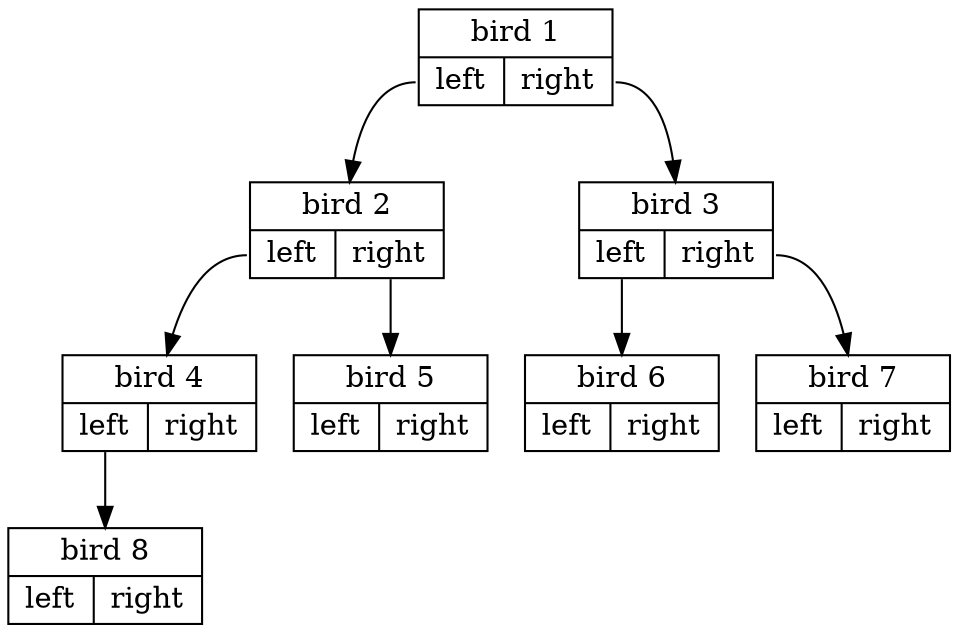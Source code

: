 digraph {

"p1" [
        label = "{bird 1 |{<f7>left|<f8>right}}"
        shape = "record"
        ];
p1:f7 -> p2;
p1:f8 -> p3;
"p2" [
        label = "{bird 2|{<f7>left|<f8>right}}"
        shape = "record"
        ];
p2:f7 -> p4;
p2:f8 -> p5;
"p3" [
        label = "{bird 3|{<f7>left|<f8>right}}"
        shape = "record"
        ];
p3:f7 -> p6;
p3:f8 -> p7;
"p4" [
        label = "{bird 4|{<f7>left|<f8>right}}"
        shape = "record"
        ];
p4:f7 -> p8;
"p5" [
        label = "{bird 5|{<f7>left|<f8>right}}"
        shape = "record"
        ];
"p6" [
        label = "{bird 6|{<f7>left|<f8>right}}"
        shape = "record"
        ];
"p7" [
        label = "{bird 7|{<f7>left|<f8>right}}"
        shape = "record"
        ];
"p8" [
        label = "{bird 8|{<f7>left|<f8>right}}"
        shape = "record"
        ];
}
